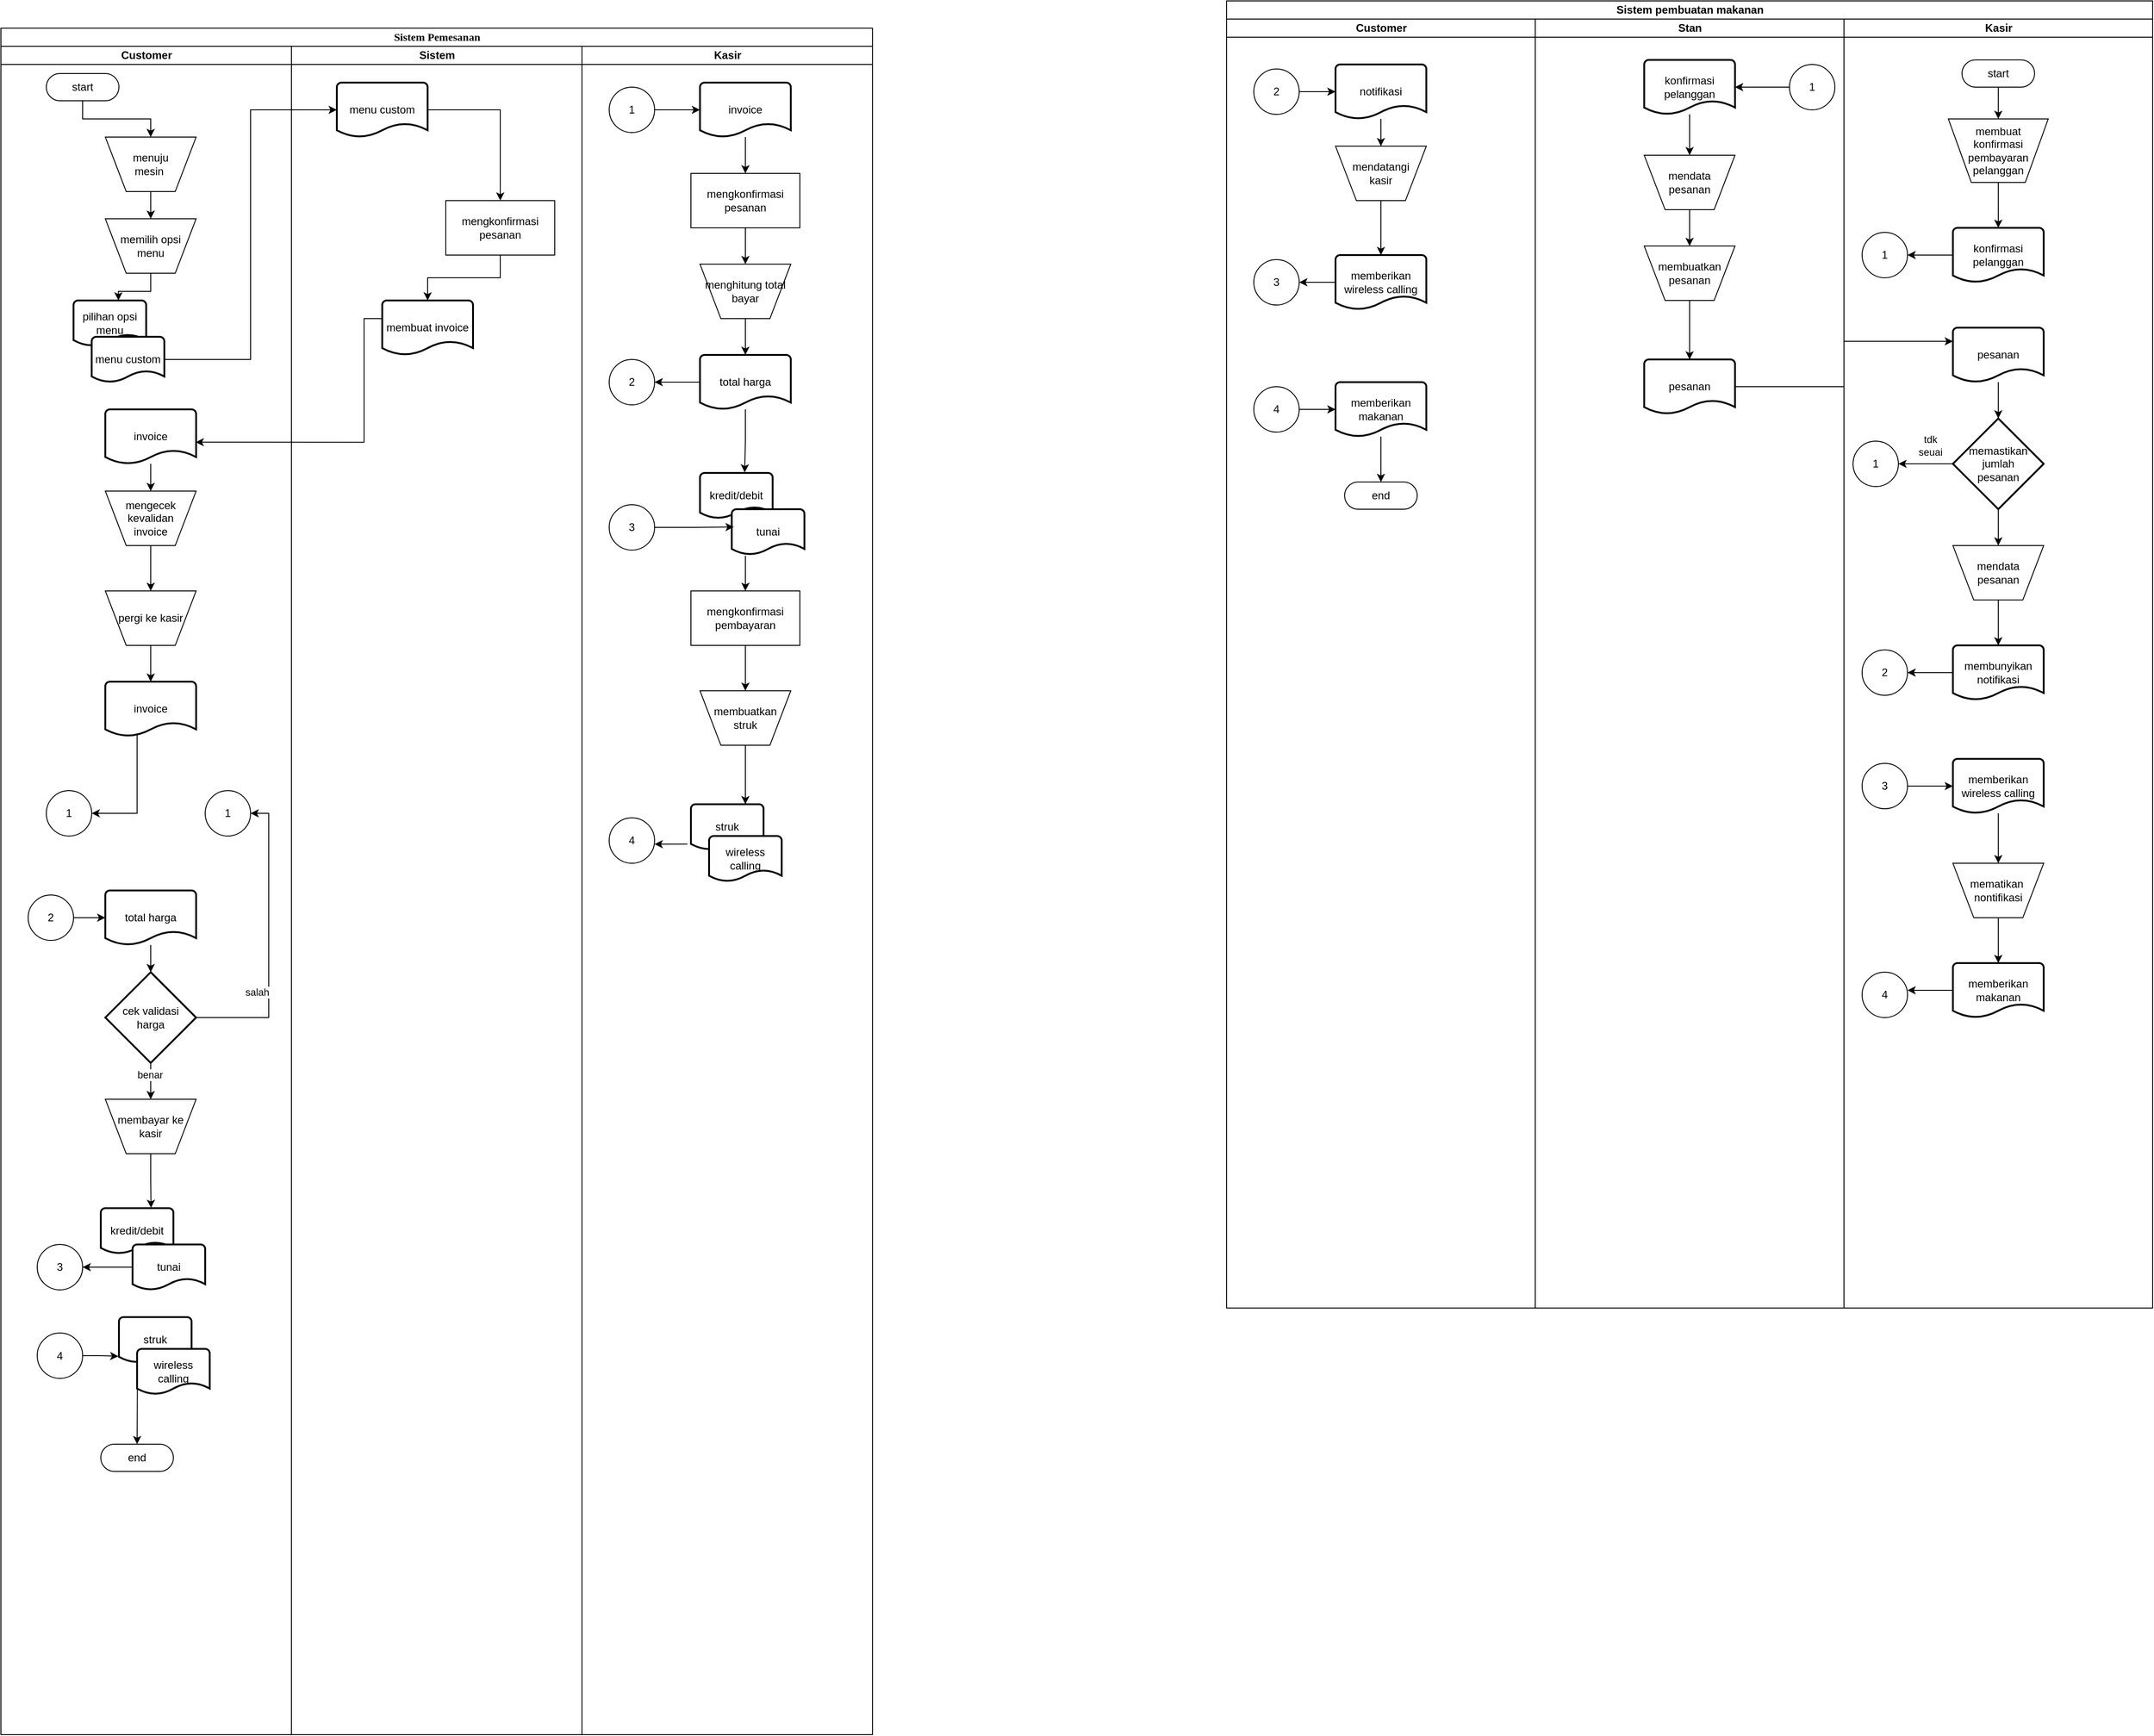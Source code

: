 <mxfile version="24.2.1" type="github">
  <diagram name="Page-1" id="0783ab3e-0a74-02c8-0abd-f7b4e66b4bec">
    <mxGraphModel dx="957" dy="504" grid="1" gridSize="10" guides="1" tooltips="1" connect="1" arrows="1" fold="1" page="1" pageScale="1" pageWidth="850" pageHeight="1100" background="none" math="0" shadow="0">
      <root>
        <mxCell id="0" />
        <mxCell id="1" parent="0" />
        <mxCell id="1c1d494c118603dd-1" value="Sistem Pemesanan" style="swimlane;html=1;childLayout=stackLayout;startSize=20;rounded=0;shadow=0;comic=0;labelBackgroundColor=none;strokeWidth=1;fontFamily=Verdana;fontSize=12;align=center;movable=1;resizable=1;rotatable=1;deletable=1;editable=1;locked=0;connectable=1;" parent="1" vertex="1">
          <mxGeometry x="10" y="30" width="960" height="1880" as="geometry" />
        </mxCell>
        <mxCell id="1c1d494c118603dd-2" value="Customer" style="swimlane;html=1;startSize=20;movable=1;resizable=1;rotatable=1;deletable=1;editable=1;locked=0;connectable=1;" parent="1c1d494c118603dd-1" vertex="1">
          <mxGeometry y="20" width="320" height="1860" as="geometry" />
        </mxCell>
        <mxCell id="wqHbsf-exHpVI4swrrhD-13" style="edgeStyle=orthogonalEdgeStyle;rounded=0;orthogonalLoop=1;jettySize=auto;html=1;entryX=0.5;entryY=0;entryDx=0;entryDy=0;" parent="1c1d494c118603dd-2" source="wqHbsf-exHpVI4swrrhD-8" target="wqHbsf-exHpVI4swrrhD-10" edge="1">
          <mxGeometry relative="1" as="geometry" />
        </mxCell>
        <mxCell id="wqHbsf-exHpVI4swrrhD-8" value="start" style="html=1;dashed=0;whiteSpace=wrap;shape=mxgraph.dfd.start" parent="1c1d494c118603dd-2" vertex="1">
          <mxGeometry x="50" y="30" width="80" height="30" as="geometry" />
        </mxCell>
        <mxCell id="wqHbsf-exHpVI4swrrhD-14" style="edgeStyle=orthogonalEdgeStyle;rounded=0;orthogonalLoop=1;jettySize=auto;html=1;entryX=0.5;entryY=0;entryDx=0;entryDy=0;" parent="1c1d494c118603dd-2" source="wqHbsf-exHpVI4swrrhD-10" target="wqHbsf-exHpVI4swrrhD-11" edge="1">
          <mxGeometry relative="1" as="geometry" />
        </mxCell>
        <mxCell id="wqHbsf-exHpVI4swrrhD-10" value="menuju&lt;div&gt;mesin&amp;nbsp;&lt;/div&gt;" style="verticalLabelPosition=middle;verticalAlign=middle;html=1;shape=trapezoid;perimeter=trapezoidPerimeter;whiteSpace=wrap;size=0.23;arcSize=10;flipV=1;labelPosition=center;align=center;" parent="1c1d494c118603dd-2" vertex="1">
          <mxGeometry x="115" y="100" width="100" height="60" as="geometry" />
        </mxCell>
        <mxCell id="u9i59XWlAlZomTc7qoZ3-51" style="edgeStyle=orthogonalEdgeStyle;rounded=0;orthogonalLoop=1;jettySize=auto;html=1;entryX=0.618;entryY=0;entryDx=0;entryDy=0;entryPerimeter=0;" parent="1c1d494c118603dd-2" source="wqHbsf-exHpVI4swrrhD-11" target="u9i59XWlAlZomTc7qoZ3-33" edge="1">
          <mxGeometry relative="1" as="geometry" />
        </mxCell>
        <mxCell id="wqHbsf-exHpVI4swrrhD-11" value="memilih opsi&lt;div&gt;menu&lt;/div&gt;" style="verticalLabelPosition=middle;verticalAlign=middle;html=1;shape=trapezoid;perimeter=trapezoidPerimeter;whiteSpace=wrap;size=0.23;arcSize=10;flipV=1;labelPosition=center;align=center;" parent="1c1d494c118603dd-2" vertex="1">
          <mxGeometry x="115" y="190" width="100" height="60" as="geometry" />
        </mxCell>
        <mxCell id="u9i59XWlAlZomTc7qoZ3-33" value="pilihan opsi menu" style="strokeWidth=2;html=1;shape=mxgraph.flowchart.document2;whiteSpace=wrap;size=0.25;" parent="1c1d494c118603dd-2" vertex="1">
          <mxGeometry x="80" y="280" width="80" height="50" as="geometry" />
        </mxCell>
        <mxCell id="u9i59XWlAlZomTc7qoZ3-46" style="edgeStyle=orthogonalEdgeStyle;rounded=0;orthogonalLoop=1;jettySize=auto;html=1;" parent="1c1d494c118603dd-2" source="u9i59XWlAlZomTc7qoZ3-37" target="u9i59XWlAlZomTc7qoZ3-45" edge="1">
          <mxGeometry relative="1" as="geometry" />
        </mxCell>
        <mxCell id="u9i59XWlAlZomTc7qoZ3-37" value="invoice" style="strokeWidth=2;html=1;shape=mxgraph.flowchart.document2;whiteSpace=wrap;size=0.25;" parent="1c1d494c118603dd-2" vertex="1">
          <mxGeometry x="115" y="400" width="100" height="60" as="geometry" />
        </mxCell>
        <mxCell id="u9i59XWlAlZomTc7qoZ3-48" value="" style="edgeStyle=orthogonalEdgeStyle;rounded=0;orthogonalLoop=1;jettySize=auto;html=1;" parent="1c1d494c118603dd-2" source="u9i59XWlAlZomTc7qoZ3-45" target="u9i59XWlAlZomTc7qoZ3-47" edge="1">
          <mxGeometry relative="1" as="geometry" />
        </mxCell>
        <mxCell id="u9i59XWlAlZomTc7qoZ3-45" value="mengecek kevalidan &lt;br&gt;invoice" style="verticalLabelPosition=middle;verticalAlign=middle;html=1;shape=trapezoid;perimeter=trapezoidPerimeter;whiteSpace=wrap;size=0.23;arcSize=10;flipV=1;labelPosition=center;align=center;" parent="1c1d494c118603dd-2" vertex="1">
          <mxGeometry x="115" y="490" width="100" height="60" as="geometry" />
        </mxCell>
        <mxCell id="u9i59XWlAlZomTc7qoZ3-47" value="pergi ke kasir" style="verticalLabelPosition=middle;verticalAlign=middle;html=1;shape=trapezoid;perimeter=trapezoidPerimeter;whiteSpace=wrap;size=0.23;arcSize=10;flipV=1;labelPosition=center;align=center;" parent="1c1d494c118603dd-2" vertex="1">
          <mxGeometry x="115" y="600" width="100" height="60" as="geometry" />
        </mxCell>
        <mxCell id="u9i59XWlAlZomTc7qoZ3-49" value="menu custom" style="strokeWidth=2;html=1;shape=mxgraph.flowchart.document2;whiteSpace=wrap;size=0.25;" parent="1c1d494c118603dd-2" vertex="1">
          <mxGeometry x="100" y="320" width="80" height="50" as="geometry" />
        </mxCell>
        <mxCell id="u9i59XWlAlZomTc7qoZ3-59" style="edgeStyle=orthogonalEdgeStyle;rounded=0;orthogonalLoop=1;jettySize=auto;html=1;" parent="1c1d494c118603dd-2" target="u9i59XWlAlZomTc7qoZ3-58" edge="1">
          <mxGeometry relative="1" as="geometry">
            <mxPoint x="150.0" y="730" as="sourcePoint" />
            <mxPoint x="100.0" y="855" as="targetPoint" />
            <Array as="points">
              <mxPoint x="150" y="845" />
              <mxPoint x="105" y="845" />
            </Array>
          </mxGeometry>
        </mxCell>
        <mxCell id="u9i59XWlAlZomTc7qoZ3-55" value="invoice" style="strokeWidth=2;html=1;shape=mxgraph.flowchart.document2;whiteSpace=wrap;size=0.25;" parent="1c1d494c118603dd-2" vertex="1">
          <mxGeometry x="115" y="700" width="100" height="60" as="geometry" />
        </mxCell>
        <mxCell id="u9i59XWlAlZomTc7qoZ3-56" style="edgeStyle=orthogonalEdgeStyle;rounded=0;orthogonalLoop=1;jettySize=auto;html=1;entryX=0.5;entryY=0;entryDx=0;entryDy=0;entryPerimeter=0;" parent="1c1d494c118603dd-2" source="u9i59XWlAlZomTc7qoZ3-47" target="u9i59XWlAlZomTc7qoZ3-55" edge="1">
          <mxGeometry relative="1" as="geometry" />
        </mxCell>
        <mxCell id="u9i59XWlAlZomTc7qoZ3-58" value="1" style="ellipse;whiteSpace=wrap;html=1;aspect=fixed;" parent="1c1d494c118603dd-2" vertex="1">
          <mxGeometry x="50" y="820" width="50" height="50" as="geometry" />
        </mxCell>
        <mxCell id="u9i59XWlAlZomTc7qoZ3-69" value="total harga" style="strokeWidth=2;html=1;shape=mxgraph.flowchart.document2;whiteSpace=wrap;size=0.25;" parent="1c1d494c118603dd-2" vertex="1">
          <mxGeometry x="115" y="930" width="100" height="60" as="geometry" />
        </mxCell>
        <mxCell id="u9i59XWlAlZomTc7qoZ3-70" value="2" style="ellipse;whiteSpace=wrap;html=1;aspect=fixed;" parent="1c1d494c118603dd-2" vertex="1">
          <mxGeometry x="30" y="935" width="50" height="50" as="geometry" />
        </mxCell>
        <mxCell id="u9i59XWlAlZomTc7qoZ3-71" style="edgeStyle=orthogonalEdgeStyle;rounded=0;orthogonalLoop=1;jettySize=auto;html=1;entryX=0;entryY=0.5;entryDx=0;entryDy=0;entryPerimeter=0;" parent="1c1d494c118603dd-2" source="u9i59XWlAlZomTc7qoZ3-70" target="u9i59XWlAlZomTc7qoZ3-69" edge="1">
          <mxGeometry relative="1" as="geometry" />
        </mxCell>
        <mxCell id="u9i59XWlAlZomTc7qoZ3-77" style="edgeStyle=orthogonalEdgeStyle;rounded=0;orthogonalLoop=1;jettySize=auto;html=1;entryX=1;entryY=0.5;entryDx=0;entryDy=0;" parent="1c1d494c118603dd-2" source="u9i59XWlAlZomTc7qoZ3-74" target="u9i59XWlAlZomTc7qoZ3-76" edge="1">
          <mxGeometry relative="1" as="geometry" />
        </mxCell>
        <mxCell id="FpPtYlC5EsILxaDDrqei-9" value="salah" style="edgeLabel;html=1;align=center;verticalAlign=middle;resizable=0;points=[];" parent="u9i59XWlAlZomTc7qoZ3-77" vertex="1" connectable="0">
          <mxGeometry x="-0.422" y="4" relative="1" as="geometry">
            <mxPoint x="-9" y="-14" as="offset" />
          </mxGeometry>
        </mxCell>
        <mxCell id="u9i59XWlAlZomTc7qoZ3-78" style="edgeStyle=orthogonalEdgeStyle;rounded=0;orthogonalLoop=1;jettySize=auto;html=1;" parent="1c1d494c118603dd-2" source="u9i59XWlAlZomTc7qoZ3-74" target="u9i59XWlAlZomTc7qoZ3-75" edge="1">
          <mxGeometry relative="1" as="geometry" />
        </mxCell>
        <mxCell id="FpPtYlC5EsILxaDDrqei-8" value="benar" style="edgeLabel;html=1;align=center;verticalAlign=middle;resizable=0;points=[];" parent="u9i59XWlAlZomTc7qoZ3-78" vertex="1" connectable="0">
          <mxGeometry x="-0.35" y="-1" relative="1" as="geometry">
            <mxPoint as="offset" />
          </mxGeometry>
        </mxCell>
        <mxCell id="u9i59XWlAlZomTc7qoZ3-74" value="cek validasi&lt;div&gt;harga&lt;/div&gt;" style="strokeWidth=2;html=1;shape=mxgraph.flowchart.decision;whiteSpace=wrap;" parent="1c1d494c118603dd-2" vertex="1">
          <mxGeometry x="115" y="1020" width="100" height="100" as="geometry" />
        </mxCell>
        <mxCell id="u9i59XWlAlZomTc7qoZ3-75" value="membayar ke kasir" style="verticalLabelPosition=middle;verticalAlign=middle;html=1;shape=trapezoid;perimeter=trapezoidPerimeter;whiteSpace=wrap;size=0.23;arcSize=10;flipV=1;labelPosition=center;align=center;" parent="1c1d494c118603dd-2" vertex="1">
          <mxGeometry x="115" y="1160" width="100" height="60" as="geometry" />
        </mxCell>
        <mxCell id="u9i59XWlAlZomTc7qoZ3-76" value="1" style="ellipse;whiteSpace=wrap;html=1;aspect=fixed;" parent="1c1d494c118603dd-2" vertex="1">
          <mxGeometry x="225" y="820" width="50" height="50" as="geometry" />
        </mxCell>
        <mxCell id="u9i59XWlAlZomTc7qoZ3-82" value="kredit/debit" style="strokeWidth=2;html=1;shape=mxgraph.flowchart.document2;whiteSpace=wrap;size=0.25;" parent="1c1d494c118603dd-2" vertex="1">
          <mxGeometry x="110" y="1280" width="80" height="50" as="geometry" />
        </mxCell>
        <mxCell id="u9i59XWlAlZomTc7qoZ3-86" style="edgeStyle=orthogonalEdgeStyle;rounded=0;orthogonalLoop=1;jettySize=auto;html=1;entryX=1;entryY=0.5;entryDx=0;entryDy=0;" parent="1c1d494c118603dd-2" source="u9i59XWlAlZomTc7qoZ3-83" target="u9i59XWlAlZomTc7qoZ3-85" edge="1">
          <mxGeometry relative="1" as="geometry">
            <mxPoint x="90" y="1345" as="targetPoint" />
          </mxGeometry>
        </mxCell>
        <mxCell id="u9i59XWlAlZomTc7qoZ3-83" value="tunai" style="strokeWidth=2;html=1;shape=mxgraph.flowchart.document2;whiteSpace=wrap;size=0.25;" parent="1c1d494c118603dd-2" vertex="1">
          <mxGeometry x="145" y="1320" width="80" height="50" as="geometry" />
        </mxCell>
        <mxCell id="u9i59XWlAlZomTc7qoZ3-84" style="edgeStyle=orthogonalEdgeStyle;rounded=0;orthogonalLoop=1;jettySize=auto;html=1;entryX=0.692;entryY=-0.007;entryDx=0;entryDy=0;entryPerimeter=0;" parent="1c1d494c118603dd-2" source="u9i59XWlAlZomTc7qoZ3-75" target="u9i59XWlAlZomTc7qoZ3-82" edge="1">
          <mxGeometry relative="1" as="geometry" />
        </mxCell>
        <mxCell id="u9i59XWlAlZomTc7qoZ3-85" value="3" style="ellipse;whiteSpace=wrap;html=1;aspect=fixed;" parent="1c1d494c118603dd-2" vertex="1">
          <mxGeometry x="40" y="1320" width="50" height="50" as="geometry" />
        </mxCell>
        <mxCell id="u9i59XWlAlZomTc7qoZ3-109" value="4" style="ellipse;whiteSpace=wrap;html=1;aspect=fixed;" parent="1c1d494c118603dd-2" vertex="1">
          <mxGeometry x="40" y="1417.5" width="50" height="50" as="geometry" />
        </mxCell>
        <mxCell id="u9i59XWlAlZomTc7qoZ3-112" style="edgeStyle=orthogonalEdgeStyle;rounded=0;orthogonalLoop=1;jettySize=auto;html=1;entryX=0.5;entryY=0;entryDx=0;entryDy=0;entryPerimeter=0;" parent="1c1d494c118603dd-2" source="u9i59XWlAlZomTc7qoZ3-69" target="u9i59XWlAlZomTc7qoZ3-74" edge="1">
          <mxGeometry relative="1" as="geometry" />
        </mxCell>
        <mxCell id="FpPtYlC5EsILxaDDrqei-4" value="struk" style="strokeWidth=2;html=1;shape=mxgraph.flowchart.document2;whiteSpace=wrap;size=0.25;" parent="1c1d494c118603dd-2" vertex="1">
          <mxGeometry x="130" y="1400" width="80" height="50" as="geometry" />
        </mxCell>
        <mxCell id="FpPtYlC5EsILxaDDrqei-5" value="wireless calling" style="strokeWidth=2;html=1;shape=mxgraph.flowchart.document2;whiteSpace=wrap;size=0.25;" parent="1c1d494c118603dd-2" vertex="1">
          <mxGeometry x="150" y="1435" width="80" height="50" as="geometry" />
        </mxCell>
        <mxCell id="FpPtYlC5EsILxaDDrqei-7" style="edgeStyle=orthogonalEdgeStyle;rounded=0;orthogonalLoop=1;jettySize=auto;html=1;entryX=-0.008;entryY=0.863;entryDx=0;entryDy=0;entryPerimeter=0;" parent="1c1d494c118603dd-2" source="u9i59XWlAlZomTc7qoZ3-109" target="FpPtYlC5EsILxaDDrqei-4" edge="1">
          <mxGeometry relative="1" as="geometry" />
        </mxCell>
        <mxCell id="FpPtYlC5EsILxaDDrqei-74" value="end" style="html=1;dashed=0;whiteSpace=wrap;shape=mxgraph.dfd.start" parent="1c1d494c118603dd-2" vertex="1">
          <mxGeometry x="110" y="1540" width="80" height="30" as="geometry" />
        </mxCell>
        <mxCell id="FpPtYlC5EsILxaDDrqei-75" value="" style="endArrow=classic;html=1;rounded=0;entryX=0.5;entryY=0.5;entryDx=0;entryDy=-15;entryPerimeter=0;exitX=0.004;exitY=0.826;exitDx=0;exitDy=0;exitPerimeter=0;" parent="1c1d494c118603dd-2" source="FpPtYlC5EsILxaDDrqei-5" target="FpPtYlC5EsILxaDDrqei-74" edge="1">
          <mxGeometry width="50" height="50" relative="1" as="geometry">
            <mxPoint x="240" y="1560" as="sourcePoint" />
            <mxPoint x="290" y="1510" as="targetPoint" />
          </mxGeometry>
        </mxCell>
        <mxCell id="1c1d494c118603dd-3" value="Sistem" style="swimlane;html=1;startSize=20;movable=1;resizable=1;rotatable=1;deletable=1;editable=1;locked=0;connectable=1;" parent="1c1d494c118603dd-1" vertex="1">
          <mxGeometry x="320" y="20" width="320" height="1860" as="geometry" />
        </mxCell>
        <mxCell id="u9i59XWlAlZomTc7qoZ3-42" style="edgeStyle=orthogonalEdgeStyle;rounded=0;orthogonalLoop=1;jettySize=auto;html=1;" parent="1c1d494c118603dd-3" source="u9i59XWlAlZomTc7qoZ3-34" target="u9i59XWlAlZomTc7qoZ3-35" edge="1">
          <mxGeometry relative="1" as="geometry" />
        </mxCell>
        <mxCell id="u9i59XWlAlZomTc7qoZ3-34" value="menu custom" style="strokeWidth=2;html=1;shape=mxgraph.flowchart.document2;whiteSpace=wrap;size=0.25;" parent="1c1d494c118603dd-3" vertex="1">
          <mxGeometry x="50" y="40" width="100" height="60" as="geometry" />
        </mxCell>
        <mxCell id="u9i59XWlAlZomTc7qoZ3-35" value="mengkonfirmasi pesanan" style="rounded=0;whiteSpace=wrap;html=1;" parent="1c1d494c118603dd-3" vertex="1">
          <mxGeometry x="170" y="170" width="120" height="60" as="geometry" />
        </mxCell>
        <mxCell id="u9i59XWlAlZomTc7qoZ3-36" value="membuat invoice" style="strokeWidth=2;html=1;shape=mxgraph.flowchart.document2;whiteSpace=wrap;size=0.25;" parent="1c1d494c118603dd-3" vertex="1">
          <mxGeometry x="100" y="280" width="100" height="60" as="geometry" />
        </mxCell>
        <mxCell id="u9i59XWlAlZomTc7qoZ3-43" style="edgeStyle=orthogonalEdgeStyle;rounded=0;orthogonalLoop=1;jettySize=auto;html=1;entryX=0.5;entryY=0;entryDx=0;entryDy=0;entryPerimeter=0;" parent="1c1d494c118603dd-3" source="u9i59XWlAlZomTc7qoZ3-35" target="u9i59XWlAlZomTc7qoZ3-36" edge="1">
          <mxGeometry relative="1" as="geometry" />
        </mxCell>
        <mxCell id="u9i59XWlAlZomTc7qoZ3-44" style="edgeStyle=orthogonalEdgeStyle;rounded=0;orthogonalLoop=1;jettySize=auto;html=1;entryX=0.995;entryY=0.603;entryDx=0;entryDy=0;entryPerimeter=0;" parent="1c1d494c118603dd-1" source="u9i59XWlAlZomTc7qoZ3-36" target="u9i59XWlAlZomTc7qoZ3-37" edge="1">
          <mxGeometry relative="1" as="geometry">
            <Array as="points">
              <mxPoint x="450" y="320" />
              <mxPoint x="400" y="320" />
              <mxPoint x="400" y="456" />
            </Array>
          </mxGeometry>
        </mxCell>
        <mxCell id="u9i59XWlAlZomTc7qoZ3-54" style="edgeStyle=orthogonalEdgeStyle;rounded=0;orthogonalLoop=1;jettySize=auto;html=1;entryX=0;entryY=0.5;entryDx=0;entryDy=0;entryPerimeter=0;" parent="1c1d494c118603dd-1" source="u9i59XWlAlZomTc7qoZ3-49" target="u9i59XWlAlZomTc7qoZ3-34" edge="1">
          <mxGeometry relative="1" as="geometry" />
        </mxCell>
        <mxCell id="1c1d494c118603dd-4" value="Kasir" style="swimlane;html=1;startSize=20;movable=1;resizable=1;rotatable=1;deletable=1;editable=1;locked=0;connectable=1;" parent="1c1d494c118603dd-1" vertex="1">
          <mxGeometry x="640" y="20" width="320" height="1860" as="geometry" />
        </mxCell>
        <mxCell id="u9i59XWlAlZomTc7qoZ3-65" style="edgeStyle=orthogonalEdgeStyle;rounded=0;orthogonalLoop=1;jettySize=auto;html=1;" parent="1c1d494c118603dd-4" source="wqHbsf-exHpVI4swrrhD-23" target="u9i59XWlAlZomTc7qoZ3-62" edge="1">
          <mxGeometry relative="1" as="geometry" />
        </mxCell>
        <mxCell id="wqHbsf-exHpVI4swrrhD-23" value="1" style="ellipse;whiteSpace=wrap;html=1;aspect=fixed;" parent="1c1d494c118603dd-4" vertex="1">
          <mxGeometry x="30" y="45" width="50" height="50" as="geometry" />
        </mxCell>
        <mxCell id="u9i59XWlAlZomTc7qoZ3-89" style="edgeStyle=orthogonalEdgeStyle;rounded=0;orthogonalLoop=1;jettySize=auto;html=1;entryX=0.5;entryY=0;entryDx=0;entryDy=0;" parent="1c1d494c118603dd-4" source="u9i59XWlAlZomTc7qoZ3-61" target="u9i59XWlAlZomTc7qoZ3-66" edge="1">
          <mxGeometry relative="1" as="geometry" />
        </mxCell>
        <mxCell id="u9i59XWlAlZomTc7qoZ3-61" value="mengkonfirmasi pesanan" style="rounded=0;whiteSpace=wrap;html=1;" parent="1c1d494c118603dd-4" vertex="1">
          <mxGeometry x="120" y="140" width="120" height="60" as="geometry" />
        </mxCell>
        <mxCell id="u9i59XWlAlZomTc7qoZ3-88" style="edgeStyle=orthogonalEdgeStyle;rounded=0;orthogonalLoop=1;jettySize=auto;html=1;entryX=0.5;entryY=0;entryDx=0;entryDy=0;" parent="1c1d494c118603dd-4" source="u9i59XWlAlZomTc7qoZ3-62" target="u9i59XWlAlZomTc7qoZ3-61" edge="1">
          <mxGeometry relative="1" as="geometry" />
        </mxCell>
        <mxCell id="u9i59XWlAlZomTc7qoZ3-62" value="invoice" style="strokeWidth=2;html=1;shape=mxgraph.flowchart.document2;whiteSpace=wrap;size=0.25;" parent="1c1d494c118603dd-4" vertex="1">
          <mxGeometry x="130" y="40" width="100" height="60" as="geometry" />
        </mxCell>
        <mxCell id="u9i59XWlAlZomTc7qoZ3-66" value="menghitung total bayar" style="verticalLabelPosition=middle;verticalAlign=middle;html=1;shape=trapezoid;perimeter=trapezoidPerimeter;whiteSpace=wrap;size=0.23;arcSize=10;flipV=1;labelPosition=center;align=center;" parent="1c1d494c118603dd-4" vertex="1">
          <mxGeometry x="130" y="240" width="100" height="60" as="geometry" />
        </mxCell>
        <mxCell id="u9i59XWlAlZomTc7qoZ3-72" style="edgeStyle=orthogonalEdgeStyle;rounded=0;orthogonalLoop=1;jettySize=auto;html=1;entryX=1;entryY=0.5;entryDx=0;entryDy=0;" parent="1c1d494c118603dd-4" source="u9i59XWlAlZomTc7qoZ3-67" target="u9i59XWlAlZomTc7qoZ3-68" edge="1">
          <mxGeometry relative="1" as="geometry" />
        </mxCell>
        <mxCell id="u9i59XWlAlZomTc7qoZ3-67" value="total harga" style="strokeWidth=2;html=1;shape=mxgraph.flowchart.document2;whiteSpace=wrap;size=0.25;" parent="1c1d494c118603dd-4" vertex="1">
          <mxGeometry x="130" y="340" width="100" height="60" as="geometry" />
        </mxCell>
        <mxCell id="u9i59XWlAlZomTc7qoZ3-68" value="2" style="ellipse;whiteSpace=wrap;html=1;aspect=fixed;" parent="1c1d494c118603dd-4" vertex="1">
          <mxGeometry x="30" y="345" width="50" height="50" as="geometry" />
        </mxCell>
        <mxCell id="u9i59XWlAlZomTc7qoZ3-90" style="edgeStyle=orthogonalEdgeStyle;rounded=0;orthogonalLoop=1;jettySize=auto;html=1;entryX=0.5;entryY=0;entryDx=0;entryDy=0;entryPerimeter=0;" parent="1c1d494c118603dd-4" source="u9i59XWlAlZomTc7qoZ3-66" target="u9i59XWlAlZomTc7qoZ3-67" edge="1">
          <mxGeometry relative="1" as="geometry" />
        </mxCell>
        <mxCell id="u9i59XWlAlZomTc7qoZ3-91" value="kredit/debit" style="strokeWidth=2;html=1;shape=mxgraph.flowchart.document2;whiteSpace=wrap;size=0.25;" parent="1c1d494c118603dd-4" vertex="1">
          <mxGeometry x="130" y="470" width="80" height="50" as="geometry" />
        </mxCell>
        <mxCell id="u9i59XWlAlZomTc7qoZ3-93" value="tunai" style="strokeWidth=2;html=1;shape=mxgraph.flowchart.document2;whiteSpace=wrap;size=0.25;" parent="1c1d494c118603dd-4" vertex="1">
          <mxGeometry x="165" y="510" width="80" height="50" as="geometry" />
        </mxCell>
        <mxCell id="u9i59XWlAlZomTc7qoZ3-97" style="edgeStyle=orthogonalEdgeStyle;rounded=0;orthogonalLoop=1;jettySize=auto;html=1;entryX=0.027;entryY=0.39;entryDx=0;entryDy=0;entryPerimeter=0;" parent="1c1d494c118603dd-4" source="u9i59XWlAlZomTc7qoZ3-94" target="u9i59XWlAlZomTc7qoZ3-93" edge="1">
          <mxGeometry relative="1" as="geometry">
            <mxPoint x="160" y="530" as="targetPoint" />
          </mxGeometry>
        </mxCell>
        <mxCell id="u9i59XWlAlZomTc7qoZ3-94" value="3" style="ellipse;whiteSpace=wrap;html=1;aspect=fixed;" parent="1c1d494c118603dd-4" vertex="1">
          <mxGeometry x="30" y="505" width="50" height="50" as="geometry" />
        </mxCell>
        <mxCell id="u9i59XWlAlZomTc7qoZ3-96" style="edgeStyle=orthogonalEdgeStyle;rounded=0;orthogonalLoop=1;jettySize=auto;html=1;entryX=0.615;entryY=-0.011;entryDx=0;entryDy=0;entryPerimeter=0;" parent="1c1d494c118603dd-4" source="u9i59XWlAlZomTc7qoZ3-67" target="u9i59XWlAlZomTc7qoZ3-91" edge="1">
          <mxGeometry relative="1" as="geometry" />
        </mxCell>
        <mxCell id="u9i59XWlAlZomTc7qoZ3-103" style="edgeStyle=orthogonalEdgeStyle;rounded=0;orthogonalLoop=1;jettySize=auto;html=1;" parent="1c1d494c118603dd-4" source="u9i59XWlAlZomTc7qoZ3-99" target="u9i59XWlAlZomTc7qoZ3-101" edge="1">
          <mxGeometry relative="1" as="geometry" />
        </mxCell>
        <mxCell id="u9i59XWlAlZomTc7qoZ3-99" value="mengkonfirmasi pembayaran" style="rounded=0;whiteSpace=wrap;html=1;" parent="1c1d494c118603dd-4" vertex="1">
          <mxGeometry x="120" y="600" width="120" height="60" as="geometry" />
        </mxCell>
        <mxCell id="u9i59XWlAlZomTc7qoZ3-100" value="" style="endArrow=classic;html=1;rounded=0;entryX=0.5;entryY=0;entryDx=0;entryDy=0;exitX=0.188;exitY=1.025;exitDx=0;exitDy=0;exitPerimeter=0;" parent="1c1d494c118603dd-4" source="u9i59XWlAlZomTc7qoZ3-93" target="u9i59XWlAlZomTc7qoZ3-99" edge="1">
          <mxGeometry width="50" height="50" relative="1" as="geometry">
            <mxPoint x="170" y="560" as="sourcePoint" />
            <mxPoint x="-130" y="560" as="targetPoint" />
          </mxGeometry>
        </mxCell>
        <mxCell id="u9i59XWlAlZomTc7qoZ3-101" value="membuatkan struk" style="verticalLabelPosition=middle;verticalAlign=middle;html=1;shape=trapezoid;perimeter=trapezoidPerimeter;whiteSpace=wrap;size=0.23;arcSize=10;flipV=1;labelPosition=center;align=center;" parent="1c1d494c118603dd-4" vertex="1">
          <mxGeometry x="130" y="710" width="100" height="60" as="geometry" />
        </mxCell>
        <mxCell id="u9i59XWlAlZomTc7qoZ3-102" value="struk" style="strokeWidth=2;html=1;shape=mxgraph.flowchart.document2;whiteSpace=wrap;size=0.25;" parent="1c1d494c118603dd-4" vertex="1">
          <mxGeometry x="120" y="835" width="80" height="50" as="geometry" />
        </mxCell>
        <mxCell id="u9i59XWlAlZomTc7qoZ3-105" value="4" style="ellipse;whiteSpace=wrap;html=1;aspect=fixed;" parent="1c1d494c118603dd-4" vertex="1">
          <mxGeometry x="30" y="850" width="50" height="50" as="geometry" />
        </mxCell>
        <mxCell id="FpPtYlC5EsILxaDDrqei-1" value="wireless calling" style="strokeWidth=2;html=1;shape=mxgraph.flowchart.document2;whiteSpace=wrap;size=0.25;" parent="1c1d494c118603dd-4" vertex="1">
          <mxGeometry x="140" y="870" width="80" height="50" as="geometry" />
        </mxCell>
        <mxCell id="FpPtYlC5EsILxaDDrqei-2" style="edgeStyle=orthogonalEdgeStyle;rounded=0;orthogonalLoop=1;jettySize=auto;html=1;entryX=0.75;entryY=0;entryDx=0;entryDy=0;entryPerimeter=0;" parent="1c1d494c118603dd-4" source="u9i59XWlAlZomTc7qoZ3-101" target="u9i59XWlAlZomTc7qoZ3-102" edge="1">
          <mxGeometry relative="1" as="geometry" />
        </mxCell>
        <mxCell id="FpPtYlC5EsILxaDDrqei-3" value="" style="endArrow=classic;html=1;rounded=0;exitX=-0.048;exitY=0.877;exitDx=0;exitDy=0;exitPerimeter=0;" parent="1c1d494c118603dd-4" source="u9i59XWlAlZomTc7qoZ3-102" edge="1">
          <mxGeometry width="50" height="50" relative="1" as="geometry">
            <mxPoint x="60" y="1010" as="sourcePoint" />
            <mxPoint x="80" y="879" as="targetPoint" />
          </mxGeometry>
        </mxCell>
        <mxCell id="u9i59XWlAlZomTc7qoZ3-113" value="Sistem pembuatan makanan" style="swimlane;childLayout=stackLayout;resizeParent=1;resizeParentMax=0;startSize=20;html=1;" parent="1" vertex="1">
          <mxGeometry x="1360" width="1020" height="1440" as="geometry" />
        </mxCell>
        <mxCell id="u9i59XWlAlZomTc7qoZ3-114" value="Customer" style="swimlane;startSize=20;html=1;" parent="u9i59XWlAlZomTc7qoZ3-113" vertex="1">
          <mxGeometry y="20" width="340" height="1420" as="geometry" />
        </mxCell>
        <mxCell id="FpPtYlC5EsILxaDDrqei-113" style="edgeStyle=orthogonalEdgeStyle;rounded=0;orthogonalLoop=1;jettySize=auto;html=1;entryX=0.5;entryY=0;entryDx=0;entryDy=0;" parent="u9i59XWlAlZomTc7qoZ3-114" source="FpPtYlC5EsILxaDDrqei-108" target="FpPtYlC5EsILxaDDrqei-111" edge="1">
          <mxGeometry relative="1" as="geometry" />
        </mxCell>
        <mxCell id="FpPtYlC5EsILxaDDrqei-108" value="notifikasi" style="strokeWidth=2;html=1;shape=mxgraph.flowchart.document2;whiteSpace=wrap;size=0.25;" parent="u9i59XWlAlZomTc7qoZ3-114" vertex="1">
          <mxGeometry x="120" y="50" width="100" height="60" as="geometry" />
        </mxCell>
        <mxCell id="FpPtYlC5EsILxaDDrqei-109" value="2" style="ellipse;whiteSpace=wrap;html=1;aspect=fixed;" parent="u9i59XWlAlZomTc7qoZ3-114" vertex="1">
          <mxGeometry x="30" y="55" width="50" height="50" as="geometry" />
        </mxCell>
        <mxCell id="FpPtYlC5EsILxaDDrqei-110" style="edgeStyle=orthogonalEdgeStyle;rounded=0;orthogonalLoop=1;jettySize=auto;html=1;entryX=0;entryY=0.5;entryDx=0;entryDy=0;entryPerimeter=0;" parent="u9i59XWlAlZomTc7qoZ3-114" source="FpPtYlC5EsILxaDDrqei-109" target="FpPtYlC5EsILxaDDrqei-108" edge="1">
          <mxGeometry relative="1" as="geometry" />
        </mxCell>
        <mxCell id="FpPtYlC5EsILxaDDrqei-111" value="mendatangi &lt;br&gt;kasir" style="verticalLabelPosition=middle;verticalAlign=middle;html=1;shape=trapezoid;perimeter=trapezoidPerimeter;whiteSpace=wrap;size=0.23;arcSize=10;flipV=1;labelPosition=center;align=center;" parent="u9i59XWlAlZomTc7qoZ3-114" vertex="1">
          <mxGeometry x="120" y="140" width="100" height="60" as="geometry" />
        </mxCell>
        <mxCell id="FpPtYlC5EsILxaDDrqei-117" style="edgeStyle=orthogonalEdgeStyle;rounded=0;orthogonalLoop=1;jettySize=auto;html=1;entryX=1;entryY=0.5;entryDx=0;entryDy=0;" parent="u9i59XWlAlZomTc7qoZ3-114" source="FpPtYlC5EsILxaDDrqei-112" target="FpPtYlC5EsILxaDDrqei-115" edge="1">
          <mxGeometry relative="1" as="geometry" />
        </mxCell>
        <mxCell id="FpPtYlC5EsILxaDDrqei-112" value="memberikan  wireless calling" style="strokeWidth=2;html=1;shape=mxgraph.flowchart.document2;whiteSpace=wrap;size=0.25;" parent="u9i59XWlAlZomTc7qoZ3-114" vertex="1">
          <mxGeometry x="120" y="260" width="100" height="60" as="geometry" />
        </mxCell>
        <mxCell id="FpPtYlC5EsILxaDDrqei-114" style="edgeStyle=orthogonalEdgeStyle;rounded=0;orthogonalLoop=1;jettySize=auto;html=1;entryX=0.5;entryY=0;entryDx=0;entryDy=0;entryPerimeter=0;" parent="u9i59XWlAlZomTc7qoZ3-114" source="FpPtYlC5EsILxaDDrqei-111" target="FpPtYlC5EsILxaDDrqei-112" edge="1">
          <mxGeometry relative="1" as="geometry" />
        </mxCell>
        <mxCell id="FpPtYlC5EsILxaDDrqei-115" value="3" style="ellipse;whiteSpace=wrap;html=1;aspect=fixed;" parent="u9i59XWlAlZomTc7qoZ3-114" vertex="1">
          <mxGeometry x="30" y="265" width="50" height="50" as="geometry" />
        </mxCell>
        <mxCell id="QvwExv97PCOJJsuxtD2M-10" value="memberikan makanan" style="strokeWidth=2;html=1;shape=mxgraph.flowchart.document2;whiteSpace=wrap;size=0.25;" parent="u9i59XWlAlZomTc7qoZ3-114" vertex="1">
          <mxGeometry x="120" y="400" width="100" height="60" as="geometry" />
        </mxCell>
        <mxCell id="QvwExv97PCOJJsuxtD2M-11" value="4" style="ellipse;whiteSpace=wrap;html=1;aspect=fixed;" parent="u9i59XWlAlZomTc7qoZ3-114" vertex="1">
          <mxGeometry x="30" y="405" width="50" height="50" as="geometry" />
        </mxCell>
        <mxCell id="QvwExv97PCOJJsuxtD2M-13" style="edgeStyle=orthogonalEdgeStyle;rounded=0;orthogonalLoop=1;jettySize=auto;html=1;entryX=0;entryY=0.5;entryDx=0;entryDy=0;entryPerimeter=0;" parent="u9i59XWlAlZomTc7qoZ3-114" source="QvwExv97PCOJJsuxtD2M-11" target="QvwExv97PCOJJsuxtD2M-10" edge="1">
          <mxGeometry relative="1" as="geometry" />
        </mxCell>
        <mxCell id="QvwExv97PCOJJsuxtD2M-14" value="end" style="html=1;dashed=0;whiteSpace=wrap;shape=mxgraph.dfd.start" parent="u9i59XWlAlZomTc7qoZ3-114" vertex="1">
          <mxGeometry x="130" y="510" width="80" height="30" as="geometry" />
        </mxCell>
        <mxCell id="QvwExv97PCOJJsuxtD2M-15" style="edgeStyle=orthogonalEdgeStyle;rounded=0;orthogonalLoop=1;jettySize=auto;html=1;entryX=0.5;entryY=0.5;entryDx=0;entryDy=-15;entryPerimeter=0;" parent="u9i59XWlAlZomTc7qoZ3-114" source="QvwExv97PCOJJsuxtD2M-10" target="QvwExv97PCOJJsuxtD2M-14" edge="1">
          <mxGeometry relative="1" as="geometry" />
        </mxCell>
        <mxCell id="u9i59XWlAlZomTc7qoZ3-115" value="Stan" style="swimlane;startSize=20;html=1;" parent="u9i59XWlAlZomTc7qoZ3-113" vertex="1">
          <mxGeometry x="340" y="20" width="340" height="1420" as="geometry" />
        </mxCell>
        <mxCell id="FpPtYlC5EsILxaDDrqei-84" style="edgeStyle=orthogonalEdgeStyle;rounded=0;orthogonalLoop=1;jettySize=auto;html=1;entryX=0.5;entryY=0;entryDx=0;entryDy=0;" parent="u9i59XWlAlZomTc7qoZ3-115" source="FpPtYlC5EsILxaDDrqei-79" target="FpPtYlC5EsILxaDDrqei-81" edge="1">
          <mxGeometry relative="1" as="geometry" />
        </mxCell>
        <mxCell id="FpPtYlC5EsILxaDDrqei-79" value="konfirmasi pelanggan" style="strokeWidth=2;html=1;shape=mxgraph.flowchart.document2;whiteSpace=wrap;size=0.25;" parent="u9i59XWlAlZomTc7qoZ3-115" vertex="1">
          <mxGeometry x="120" y="45" width="100" height="60" as="geometry" />
        </mxCell>
        <mxCell id="FpPtYlC5EsILxaDDrqei-85" style="edgeStyle=orthogonalEdgeStyle;rounded=0;orthogonalLoop=1;jettySize=auto;html=1;" parent="u9i59XWlAlZomTc7qoZ3-115" source="FpPtYlC5EsILxaDDrqei-81" target="FpPtYlC5EsILxaDDrqei-83" edge="1">
          <mxGeometry relative="1" as="geometry" />
        </mxCell>
        <mxCell id="FpPtYlC5EsILxaDDrqei-81" value="mendata &lt;br&gt;pesanan" style="verticalLabelPosition=middle;verticalAlign=middle;html=1;shape=trapezoid;perimeter=trapezoidPerimeter;whiteSpace=wrap;size=0.23;arcSize=10;flipV=1;labelPosition=center;align=center;" parent="u9i59XWlAlZomTc7qoZ3-115" vertex="1">
          <mxGeometry x="120" y="150" width="100" height="60" as="geometry" />
        </mxCell>
        <mxCell id="FpPtYlC5EsILxaDDrqei-83" value="membuatkan pesanan" style="verticalLabelPosition=middle;verticalAlign=middle;html=1;shape=trapezoid;perimeter=trapezoidPerimeter;whiteSpace=wrap;size=0.23;arcSize=10;flipV=1;labelPosition=center;align=center;" parent="u9i59XWlAlZomTc7qoZ3-115" vertex="1">
          <mxGeometry x="120" y="250" width="100" height="60" as="geometry" />
        </mxCell>
        <mxCell id="FpPtYlC5EsILxaDDrqei-86" value="pesanan" style="strokeWidth=2;html=1;shape=mxgraph.flowchart.document2;whiteSpace=wrap;size=0.25;" parent="u9i59XWlAlZomTc7qoZ3-115" vertex="1">
          <mxGeometry x="120" y="375" width="100" height="60" as="geometry" />
        </mxCell>
        <mxCell id="FpPtYlC5EsILxaDDrqei-87" style="edgeStyle=orthogonalEdgeStyle;rounded=0;orthogonalLoop=1;jettySize=auto;html=1;entryX=0.5;entryY=0;entryDx=0;entryDy=0;entryPerimeter=0;" parent="u9i59XWlAlZomTc7qoZ3-115" source="FpPtYlC5EsILxaDDrqei-83" target="FpPtYlC5EsILxaDDrqei-86" edge="1">
          <mxGeometry relative="1" as="geometry" />
        </mxCell>
        <mxCell id="FpPtYlC5EsILxaDDrqei-95" value="1" style="ellipse;whiteSpace=wrap;html=1;aspect=fixed;" parent="u9i59XWlAlZomTc7qoZ3-115" vertex="1">
          <mxGeometry x="280" y="50" width="50" height="50" as="geometry" />
        </mxCell>
        <mxCell id="FpPtYlC5EsILxaDDrqei-96" style="edgeStyle=orthogonalEdgeStyle;rounded=0;orthogonalLoop=1;jettySize=auto;html=1;entryX=1;entryY=0.5;entryDx=0;entryDy=0;entryPerimeter=0;" parent="u9i59XWlAlZomTc7qoZ3-115" source="FpPtYlC5EsILxaDDrqei-95" target="FpPtYlC5EsILxaDDrqei-79" edge="1">
          <mxGeometry relative="1" as="geometry" />
        </mxCell>
        <mxCell id="u9i59XWlAlZomTc7qoZ3-116" value="Kasir" style="swimlane;startSize=20;html=1;" parent="u9i59XWlAlZomTc7qoZ3-113" vertex="1">
          <mxGeometry x="680" y="20" width="340" height="1420" as="geometry" />
        </mxCell>
        <mxCell id="FpPtYlC5EsILxaDDrqei-77" style="edgeStyle=orthogonalEdgeStyle;rounded=0;orthogonalLoop=1;jettySize=auto;html=1;" parent="u9i59XWlAlZomTc7qoZ3-116" source="u9i59XWlAlZomTc7qoZ3-117" target="FpPtYlC5EsILxaDDrqei-76" edge="1">
          <mxGeometry relative="1" as="geometry" />
        </mxCell>
        <mxCell id="u9i59XWlAlZomTc7qoZ3-117" value="start" style="html=1;dashed=0;whiteSpace=wrap;shape=mxgraph.dfd.start" parent="u9i59XWlAlZomTc7qoZ3-116" vertex="1">
          <mxGeometry x="130" y="45" width="80" height="30" as="geometry" />
        </mxCell>
        <mxCell id="FpPtYlC5EsILxaDDrqei-76" value="membuat konfirmasi pembayaran pelanggan" style="verticalLabelPosition=middle;verticalAlign=middle;html=1;shape=trapezoid;perimeter=trapezoidPerimeter;whiteSpace=wrap;size=0.23;arcSize=10;flipV=1;labelPosition=center;align=center;" parent="u9i59XWlAlZomTc7qoZ3-116" vertex="1">
          <mxGeometry x="115" y="110" width="110" height="70" as="geometry" />
        </mxCell>
        <mxCell id="FpPtYlC5EsILxaDDrqei-94" style="edgeStyle=orthogonalEdgeStyle;rounded=0;orthogonalLoop=1;jettySize=auto;html=1;entryX=1;entryY=0.5;entryDx=0;entryDy=0;" parent="u9i59XWlAlZomTc7qoZ3-116" source="FpPtYlC5EsILxaDDrqei-78" target="FpPtYlC5EsILxaDDrqei-93" edge="1">
          <mxGeometry relative="1" as="geometry" />
        </mxCell>
        <mxCell id="FpPtYlC5EsILxaDDrqei-78" value="konfirmasi pelanggan" style="strokeWidth=2;html=1;shape=mxgraph.flowchart.document2;whiteSpace=wrap;size=0.25;" parent="u9i59XWlAlZomTc7qoZ3-116" vertex="1">
          <mxGeometry x="120" y="230" width="100" height="60" as="geometry" />
        </mxCell>
        <mxCell id="FpPtYlC5EsILxaDDrqei-88" value="pesanan" style="strokeWidth=2;html=1;shape=mxgraph.flowchart.document2;whiteSpace=wrap;size=0.25;" parent="u9i59XWlAlZomTc7qoZ3-116" vertex="1">
          <mxGeometry x="120" y="340" width="100" height="60" as="geometry" />
        </mxCell>
        <mxCell id="FpPtYlC5EsILxaDDrqei-90" style="edgeStyle=orthogonalEdgeStyle;rounded=0;orthogonalLoop=1;jettySize=auto;html=1;entryX=0.5;entryY=0;entryDx=0;entryDy=0;entryPerimeter=0;" parent="u9i59XWlAlZomTc7qoZ3-116" source="FpPtYlC5EsILxaDDrqei-76" target="FpPtYlC5EsILxaDDrqei-78" edge="1">
          <mxGeometry relative="1" as="geometry" />
        </mxCell>
        <mxCell id="FpPtYlC5EsILxaDDrqei-98" style="edgeStyle=orthogonalEdgeStyle;rounded=0;orthogonalLoop=1;jettySize=auto;html=1;entryX=1;entryY=0.5;entryDx=0;entryDy=0;" parent="u9i59XWlAlZomTc7qoZ3-116" source="FpPtYlC5EsILxaDDrqei-92" target="FpPtYlC5EsILxaDDrqei-97" edge="1">
          <mxGeometry relative="1" as="geometry" />
        </mxCell>
        <mxCell id="FpPtYlC5EsILxaDDrqei-99" value="tdk &lt;br&gt;seuai" style="edgeLabel;html=1;align=center;verticalAlign=middle;resizable=0;points=[];" parent="FpPtYlC5EsILxaDDrqei-98" vertex="1" connectable="0">
          <mxGeometry x="-0.171" y="3" relative="1" as="geometry">
            <mxPoint y="-23" as="offset" />
          </mxGeometry>
        </mxCell>
        <mxCell id="FpPtYlC5EsILxaDDrqei-102" style="edgeStyle=orthogonalEdgeStyle;rounded=0;orthogonalLoop=1;jettySize=auto;html=1;entryX=0.5;entryY=0;entryDx=0;entryDy=0;" parent="u9i59XWlAlZomTc7qoZ3-116" source="FpPtYlC5EsILxaDDrqei-92" target="FpPtYlC5EsILxaDDrqei-101" edge="1">
          <mxGeometry relative="1" as="geometry" />
        </mxCell>
        <mxCell id="FpPtYlC5EsILxaDDrqei-92" value="memastikan jumlah &lt;br&gt;pesanan" style="strokeWidth=2;html=1;shape=mxgraph.flowchart.decision;whiteSpace=wrap;" parent="u9i59XWlAlZomTc7qoZ3-116" vertex="1">
          <mxGeometry x="120" y="440" width="100" height="100" as="geometry" />
        </mxCell>
        <mxCell id="FpPtYlC5EsILxaDDrqei-93" value="1" style="ellipse;whiteSpace=wrap;html=1;aspect=fixed;" parent="u9i59XWlAlZomTc7qoZ3-116" vertex="1">
          <mxGeometry x="20" y="235" width="50" height="50" as="geometry" />
        </mxCell>
        <mxCell id="FpPtYlC5EsILxaDDrqei-97" value="1" style="ellipse;whiteSpace=wrap;html=1;aspect=fixed;" parent="u9i59XWlAlZomTc7qoZ3-116" vertex="1">
          <mxGeometry x="10" y="465" width="50" height="50" as="geometry" />
        </mxCell>
        <mxCell id="FpPtYlC5EsILxaDDrqei-100" style="edgeStyle=orthogonalEdgeStyle;rounded=0;orthogonalLoop=1;jettySize=auto;html=1;entryX=0.5;entryY=0;entryDx=0;entryDy=0;entryPerimeter=0;" parent="u9i59XWlAlZomTc7qoZ3-116" source="FpPtYlC5EsILxaDDrqei-88" target="FpPtYlC5EsILxaDDrqei-92" edge="1">
          <mxGeometry relative="1" as="geometry" />
        </mxCell>
        <mxCell id="FpPtYlC5EsILxaDDrqei-101" value="mendata &lt;br&gt;pesanan" style="verticalLabelPosition=middle;verticalAlign=middle;html=1;shape=trapezoid;perimeter=trapezoidPerimeter;whiteSpace=wrap;size=0.23;arcSize=10;flipV=1;labelPosition=center;align=center;" parent="u9i59XWlAlZomTc7qoZ3-116" vertex="1">
          <mxGeometry x="120" y="580" width="100" height="60" as="geometry" />
        </mxCell>
        <mxCell id="FpPtYlC5EsILxaDDrqei-106" style="edgeStyle=orthogonalEdgeStyle;rounded=0;orthogonalLoop=1;jettySize=auto;html=1;" parent="u9i59XWlAlZomTc7qoZ3-116" source="FpPtYlC5EsILxaDDrqei-103" target="FpPtYlC5EsILxaDDrqei-105" edge="1">
          <mxGeometry relative="1" as="geometry" />
        </mxCell>
        <mxCell id="FpPtYlC5EsILxaDDrqei-103" value="membunyikan notifikasi" style="strokeWidth=2;html=1;shape=mxgraph.flowchart.document2;whiteSpace=wrap;size=0.25;" parent="u9i59XWlAlZomTc7qoZ3-116" vertex="1">
          <mxGeometry x="120" y="690" width="100" height="60" as="geometry" />
        </mxCell>
        <mxCell id="FpPtYlC5EsILxaDDrqei-104" style="edgeStyle=orthogonalEdgeStyle;rounded=0;orthogonalLoop=1;jettySize=auto;html=1;entryX=0.5;entryY=0;entryDx=0;entryDy=0;entryPerimeter=0;" parent="u9i59XWlAlZomTc7qoZ3-116" source="FpPtYlC5EsILxaDDrqei-101" target="FpPtYlC5EsILxaDDrqei-103" edge="1">
          <mxGeometry relative="1" as="geometry" />
        </mxCell>
        <mxCell id="FpPtYlC5EsILxaDDrqei-105" value="2" style="ellipse;whiteSpace=wrap;html=1;aspect=fixed;" parent="u9i59XWlAlZomTc7qoZ3-116" vertex="1">
          <mxGeometry x="20" y="695" width="50" height="50" as="geometry" />
        </mxCell>
        <mxCell id="QvwExv97PCOJJsuxtD2M-5" style="edgeStyle=orthogonalEdgeStyle;rounded=0;orthogonalLoop=1;jettySize=auto;html=1;" parent="u9i59XWlAlZomTc7qoZ3-116" source="FpPtYlC5EsILxaDDrqei-119" target="QvwExv97PCOJJsuxtD2M-4" edge="1">
          <mxGeometry relative="1" as="geometry" />
        </mxCell>
        <mxCell id="FpPtYlC5EsILxaDDrqei-119" value="memberikan  wireless calling" style="strokeWidth=2;html=1;shape=mxgraph.flowchart.document2;whiteSpace=wrap;size=0.25;" parent="u9i59XWlAlZomTc7qoZ3-116" vertex="1">
          <mxGeometry x="120" y="815" width="100" height="60" as="geometry" />
        </mxCell>
        <mxCell id="FpPtYlC5EsILxaDDrqei-120" value="3" style="ellipse;whiteSpace=wrap;html=1;aspect=fixed;" parent="u9i59XWlAlZomTc7qoZ3-116" vertex="1">
          <mxGeometry x="20" y="820" width="50" height="50" as="geometry" />
        </mxCell>
        <mxCell id="FpPtYlC5EsILxaDDrqei-121" style="edgeStyle=orthogonalEdgeStyle;rounded=0;orthogonalLoop=1;jettySize=auto;html=1;entryX=0;entryY=0.5;entryDx=0;entryDy=0;entryPerimeter=0;" parent="u9i59XWlAlZomTc7qoZ3-116" source="FpPtYlC5EsILxaDDrqei-120" target="FpPtYlC5EsILxaDDrqei-119" edge="1">
          <mxGeometry relative="1" as="geometry" />
        </mxCell>
        <mxCell id="QvwExv97PCOJJsuxtD2M-4" value="mematikan&amp;nbsp;&lt;br&gt;nontifikasi" style="verticalLabelPosition=middle;verticalAlign=middle;html=1;shape=trapezoid;perimeter=trapezoidPerimeter;whiteSpace=wrap;size=0.23;arcSize=10;flipV=1;labelPosition=center;align=center;" parent="u9i59XWlAlZomTc7qoZ3-116" vertex="1">
          <mxGeometry x="120" y="930" width="100" height="60" as="geometry" />
        </mxCell>
        <mxCell id="QvwExv97PCOJJsuxtD2M-6" value="memberikan makanan" style="strokeWidth=2;html=1;shape=mxgraph.flowchart.document2;whiteSpace=wrap;size=0.25;" parent="u9i59XWlAlZomTc7qoZ3-116" vertex="1">
          <mxGeometry x="120" y="1040" width="100" height="60" as="geometry" />
        </mxCell>
        <mxCell id="QvwExv97PCOJJsuxtD2M-7" style="edgeStyle=orthogonalEdgeStyle;rounded=0;orthogonalLoop=1;jettySize=auto;html=1;entryX=0.5;entryY=0;entryDx=0;entryDy=0;entryPerimeter=0;" parent="u9i59XWlAlZomTc7qoZ3-116" source="QvwExv97PCOJJsuxtD2M-4" target="QvwExv97PCOJJsuxtD2M-6" edge="1">
          <mxGeometry relative="1" as="geometry" />
        </mxCell>
        <mxCell id="QvwExv97PCOJJsuxtD2M-8" value="4" style="ellipse;whiteSpace=wrap;html=1;aspect=fixed;" parent="u9i59XWlAlZomTc7qoZ3-116" vertex="1">
          <mxGeometry x="20" y="1050" width="50" height="50" as="geometry" />
        </mxCell>
        <mxCell id="QvwExv97PCOJJsuxtD2M-9" style="edgeStyle=orthogonalEdgeStyle;rounded=0;orthogonalLoop=1;jettySize=auto;html=1;entryX=1;entryY=0.4;entryDx=0;entryDy=0;entryPerimeter=0;" parent="u9i59XWlAlZomTc7qoZ3-116" source="QvwExv97PCOJJsuxtD2M-6" target="QvwExv97PCOJJsuxtD2M-8" edge="1">
          <mxGeometry relative="1" as="geometry" />
        </mxCell>
        <mxCell id="FpPtYlC5EsILxaDDrqei-89" style="edgeStyle=orthogonalEdgeStyle;rounded=0;orthogonalLoop=1;jettySize=auto;html=1;entryX=0;entryY=0.25;entryDx=0;entryDy=0;entryPerimeter=0;" parent="u9i59XWlAlZomTc7qoZ3-113" source="FpPtYlC5EsILxaDDrqei-86" target="FpPtYlC5EsILxaDDrqei-88" edge="1">
          <mxGeometry relative="1" as="geometry" />
        </mxCell>
      </root>
    </mxGraphModel>
  </diagram>
</mxfile>
